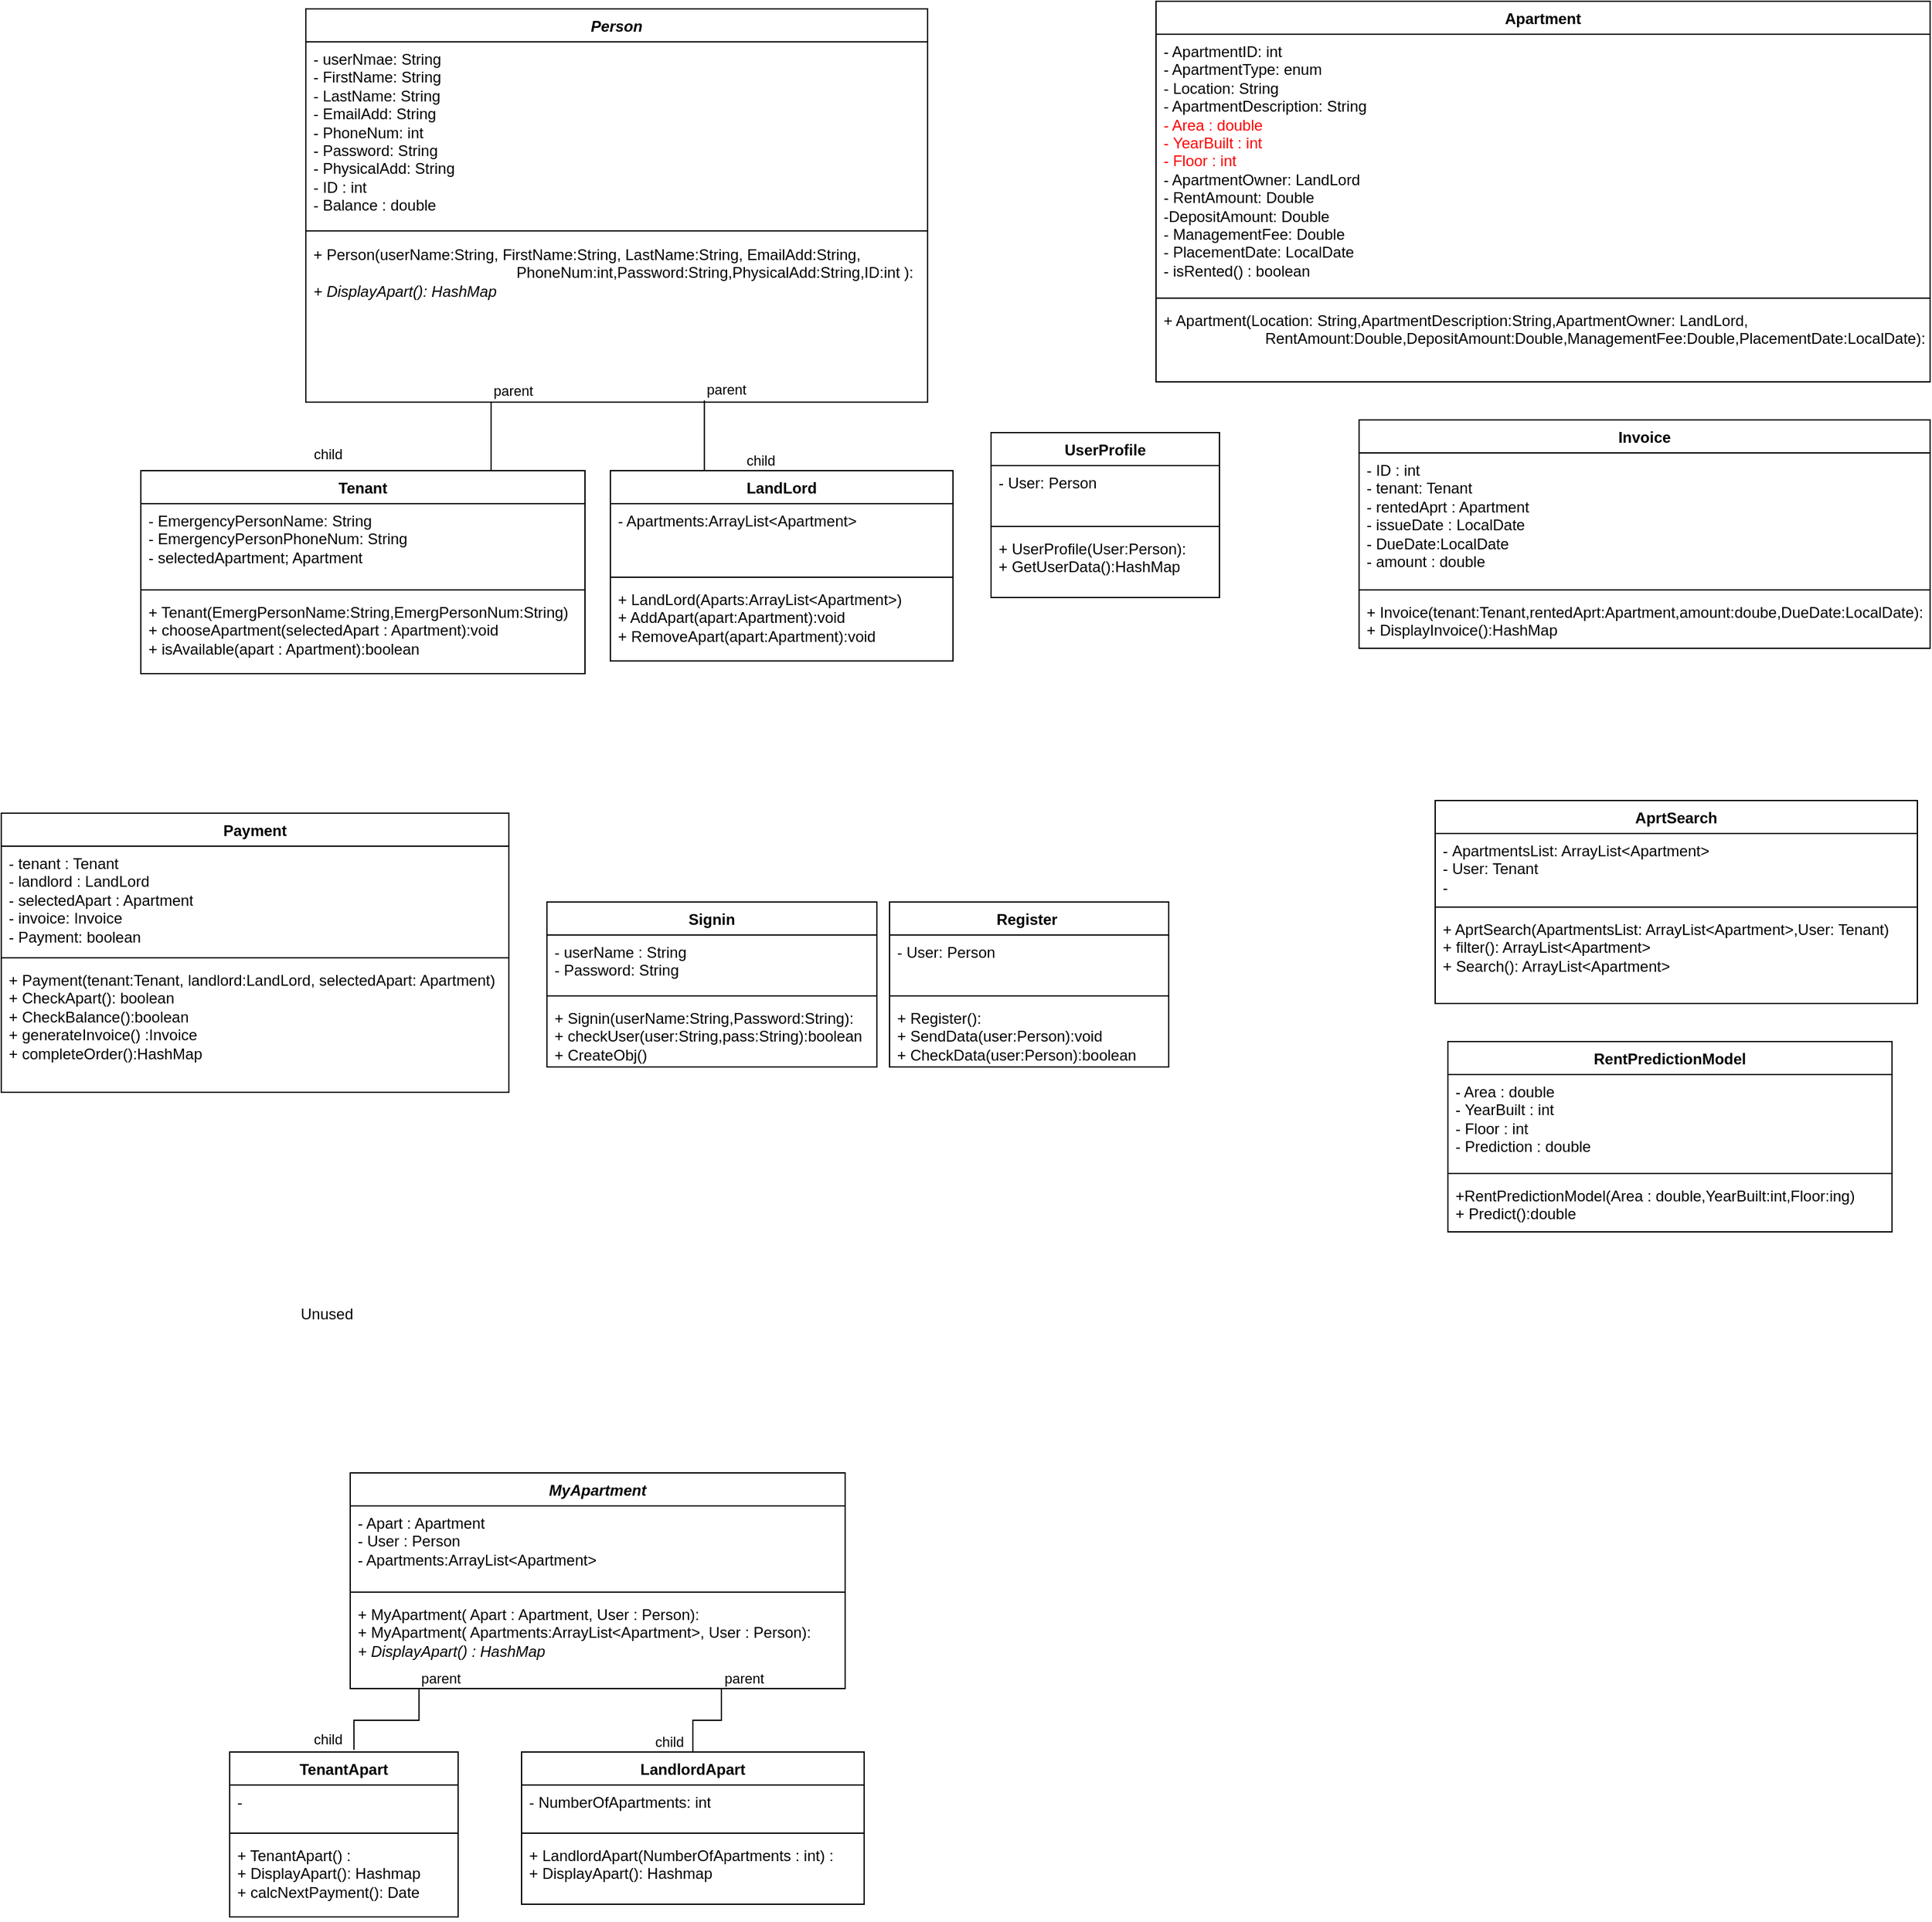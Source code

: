 <mxfile>
    <diagram name="Page-1" id="B1_IAPAxBGIca6lTpFzh">
        <mxGraphModel dx="3122" dy="1290" grid="1" gridSize="10" guides="1" tooltips="1" connect="1" arrows="1" fold="1" page="1" pageScale="1" pageWidth="850" pageHeight="1100" background="none" math="0" shadow="0">
            <root>
                <mxCell id="0"/>
                <mxCell id="1" parent="0"/>
                <mxCell id="C-XYSLuO93MByYAlipzL-1" value="&lt;i&gt;Person&lt;/i&gt;" style="swimlane;fontStyle=1;align=center;verticalAlign=top;childLayout=stackLayout;horizontal=1;startSize=26;horizontalStack=0;resizeParent=1;resizeParentMax=0;resizeLast=0;collapsible=1;marginBottom=0;whiteSpace=wrap;html=1;" parent="1" vertex="1">
                    <mxGeometry x="-530" y="36" width="490" height="310" as="geometry">
                        <mxRectangle x="189" y="70" width="80" height="30" as="alternateBounds"/>
                    </mxGeometry>
                </mxCell>
                <mxCell id="C-XYSLuO93MByYAlipzL-2" value="- userNmae: String&lt;br&gt;- FirstName: String&lt;br&gt;- LastName: String&lt;br&gt;- EmailAdd: String&lt;br&gt;- PhoneNum: int&lt;br&gt;- Password: String&lt;br&gt;- PhysicalAdd: String&lt;br&gt;- ID : int&lt;br&gt;- Balance : double" style="text;strokeColor=none;fillColor=none;align=left;verticalAlign=top;spacingLeft=4;spacingRight=4;overflow=hidden;rotatable=0;points=[[0,0.5],[1,0.5]];portConstraint=eastwest;whiteSpace=wrap;html=1;" parent="C-XYSLuO93MByYAlipzL-1" vertex="1">
                    <mxGeometry y="26" width="490" height="144" as="geometry"/>
                </mxCell>
                <mxCell id="C-XYSLuO93MByYAlipzL-3" value="" style="line;strokeWidth=1;fillColor=none;align=left;verticalAlign=middle;spacingTop=-1;spacingLeft=3;spacingRight=3;rotatable=0;labelPosition=right;points=[];portConstraint=eastwest;strokeColor=inherit;" parent="C-XYSLuO93MByYAlipzL-1" vertex="1">
                    <mxGeometry y="170" width="490" height="10" as="geometry"/>
                </mxCell>
                <mxCell id="C-XYSLuO93MByYAlipzL-4" value="+ Person(userName:String, FirstName:String, LastName:String, EmailAdd:String, &lt;span style=&quot;white-space: pre;&quot;&gt;&#9;&lt;/span&gt;&lt;span style=&quot;white-space: pre;&quot;&gt;&#9;&lt;/span&gt;&lt;span style=&quot;white-space: pre;&quot;&gt;&#9;&lt;/span&gt;&lt;span style=&quot;white-space: pre;&quot;&gt;&#9;&lt;/span&gt;&lt;span style=&quot;white-space: pre;&quot;&gt;&#9;&lt;/span&gt;&lt;span style=&quot;white-space: pre;&quot;&gt;&#9;&lt;/span&gt;PhoneNum:int,Password:String,PhysicalAdd:String,ID:int ):&lt;br&gt;&lt;i&gt;+ DisplayApart(): HashMap&lt;br&gt;&lt;br&gt;&lt;/i&gt;" style="text;strokeColor=none;fillColor=none;align=left;verticalAlign=top;spacingLeft=4;spacingRight=4;overflow=hidden;rotatable=0;points=[[0,0.5],[1,0.5]];portConstraint=eastwest;whiteSpace=wrap;html=1;" parent="C-XYSLuO93MByYAlipzL-1" vertex="1">
                    <mxGeometry y="180" width="490" height="130" as="geometry"/>
                </mxCell>
                <mxCell id="C-XYSLuO93MByYAlipzL-16" value="LandLord" style="swimlane;fontStyle=1;align=center;verticalAlign=top;childLayout=stackLayout;horizontal=1;startSize=26;horizontalStack=0;resizeParent=1;resizeParentMax=0;resizeLast=0;collapsible=1;marginBottom=0;whiteSpace=wrap;html=1;" parent="1" vertex="1">
                    <mxGeometry x="-290" y="400" width="270" height="150" as="geometry"/>
                </mxCell>
                <mxCell id="C-XYSLuO93MByYAlipzL-17" value="- Apartments:ArrayList&amp;lt;Apartment&amp;gt;" style="text;strokeColor=none;fillColor=none;align=left;verticalAlign=top;spacingLeft=4;spacingRight=4;overflow=hidden;rotatable=0;points=[[0,0.5],[1,0.5]];portConstraint=eastwest;whiteSpace=wrap;html=1;" parent="C-XYSLuO93MByYAlipzL-16" vertex="1">
                    <mxGeometry y="26" width="270" height="54" as="geometry"/>
                </mxCell>
                <mxCell id="C-XYSLuO93MByYAlipzL-18" value="" style="line;strokeWidth=1;fillColor=none;align=left;verticalAlign=middle;spacingTop=-1;spacingLeft=3;spacingRight=3;rotatable=0;labelPosition=right;points=[];portConstraint=eastwest;strokeColor=inherit;" parent="C-XYSLuO93MByYAlipzL-16" vertex="1">
                    <mxGeometry y="80" width="270" height="8" as="geometry"/>
                </mxCell>
                <mxCell id="C-XYSLuO93MByYAlipzL-19" value="+&amp;nbsp;LandLord(Aparts:ArrayList&amp;lt;Apartment&amp;gt;)&lt;br&gt;+ AddApart(apart:Apartment):void&lt;br&gt;+ RemoveApart(apart:Apartment):void" style="text;strokeColor=none;fillColor=none;align=left;verticalAlign=top;spacingLeft=4;spacingRight=4;overflow=hidden;rotatable=0;points=[[0,0.5],[1,0.5]];portConstraint=eastwest;whiteSpace=wrap;html=1;" parent="C-XYSLuO93MByYAlipzL-16" vertex="1">
                    <mxGeometry y="88" width="270" height="62" as="geometry"/>
                </mxCell>
                <mxCell id="C-XYSLuO93MByYAlipzL-20" value="Apartment" style="swimlane;fontStyle=1;align=center;verticalAlign=top;childLayout=stackLayout;horizontal=1;startSize=26;horizontalStack=0;resizeParent=1;resizeParentMax=0;resizeLast=0;collapsible=1;marginBottom=0;whiteSpace=wrap;html=1;rotation=0;" parent="1" vertex="1">
                    <mxGeometry x="140" y="30" width="610" height="300" as="geometry">
                        <mxRectangle x="1040" y="96" width="100" height="30" as="alternateBounds"/>
                    </mxGeometry>
                </mxCell>
                <mxCell id="C-XYSLuO93MByYAlipzL-21" value="- ApartmentID: int&lt;br&gt;- ApartmentType: enum&lt;br&gt;- Location: String&lt;br&gt;- ApartmentDescription: String&lt;br&gt;&lt;font color=&quot;#ff0000&quot;&gt;- Area : double&lt;br&gt;-&amp;nbsp;YearBuilt : int&lt;br&gt;- Floor : int&lt;br&gt;&lt;/font&gt;- ApartmentOwner: LandLord&lt;br&gt;- RentAmount: Double&lt;br&gt;-DepositAmount: Double&lt;br&gt;- ManagementFee: Double&lt;br&gt;- PlacementDate: LocalDate&lt;br&gt;- isRented() : boolean" style="text;strokeColor=none;fillColor=none;align=left;verticalAlign=top;spacingLeft=4;spacingRight=4;overflow=hidden;rotatable=0;points=[[0,0.5],[1,0.5]];portConstraint=eastwest;whiteSpace=wrap;html=1;rotation=0;" parent="C-XYSLuO93MByYAlipzL-20" vertex="1">
                    <mxGeometry y="26" width="610" height="204" as="geometry"/>
                </mxCell>
                <mxCell id="C-XYSLuO93MByYAlipzL-22" value="" style="line;strokeWidth=1;fillColor=none;align=left;verticalAlign=middle;spacingTop=-1;spacingLeft=3;spacingRight=3;rotatable=0;labelPosition=right;points=[];portConstraint=eastwest;strokeColor=inherit;rotation=0;" parent="C-XYSLuO93MByYAlipzL-20" vertex="1">
                    <mxGeometry y="230" width="610" height="8" as="geometry"/>
                </mxCell>
                <mxCell id="C-XYSLuO93MByYAlipzL-23" value="+ Apartment(Location: String,ApartmentDescription:String,ApartmentOwner: LandLord,&lt;br&gt;&lt;span style=&quot;white-space: pre;&quot;&gt;&#9;&lt;/span&gt;&lt;span style=&quot;white-space: pre;&quot;&gt;&#9;&lt;/span&gt;&lt;span style=&quot;white-space: pre;&quot;&gt;&#9;&lt;/span&gt;RentAmount:Double,DepositAmount:Double,ManagementFee:Double,PlacementDate:LocalDate&lt;span style=&quot;background-color: initial;&quot;&gt;):&lt;br&gt;&lt;br&gt;&lt;/span&gt;" style="text;strokeColor=none;fillColor=none;align=left;verticalAlign=top;spacingLeft=4;spacingRight=4;overflow=hidden;rotatable=0;points=[[0,0.5],[1,0.5]];portConstraint=eastwest;whiteSpace=wrap;html=1;rotation=0;" parent="C-XYSLuO93MByYAlipzL-20" vertex="1">
                    <mxGeometry y="238" width="610" height="62" as="geometry"/>
                </mxCell>
                <mxCell id="C-XYSLuO93MByYAlipzL-24" value="Tenant" style="swimlane;fontStyle=1;align=center;verticalAlign=top;childLayout=stackLayout;horizontal=1;startSize=26;horizontalStack=0;resizeParent=1;resizeParentMax=0;resizeLast=0;collapsible=1;marginBottom=0;whiteSpace=wrap;html=1;" parent="1" vertex="1">
                    <mxGeometry x="-660" y="400" width="350" height="160" as="geometry"/>
                </mxCell>
                <mxCell id="C-XYSLuO93MByYAlipzL-25" value="- EmergencyPersonName: String&lt;br&gt;- EmergencyPersonPhoneNum: String&lt;br&gt;- selectedApartment; Apartment&amp;nbsp;" style="text;strokeColor=none;fillColor=none;align=left;verticalAlign=top;spacingLeft=4;spacingRight=4;overflow=hidden;rotatable=0;points=[[0,0.5],[1,0.5]];portConstraint=eastwest;whiteSpace=wrap;html=1;" parent="C-XYSLuO93MByYAlipzL-24" vertex="1">
                    <mxGeometry y="26" width="350" height="64" as="geometry"/>
                </mxCell>
                <mxCell id="C-XYSLuO93MByYAlipzL-26" value="" style="line;strokeWidth=1;fillColor=none;align=left;verticalAlign=middle;spacingTop=-1;spacingLeft=3;spacingRight=3;rotatable=0;labelPosition=right;points=[];portConstraint=eastwest;strokeColor=inherit;" parent="C-XYSLuO93MByYAlipzL-24" vertex="1">
                    <mxGeometry y="90" width="350" height="8" as="geometry"/>
                </mxCell>
                <mxCell id="C-XYSLuO93MByYAlipzL-27" value="+ Tenant(EmergPersonName:String,EmergPersonNum:String)&lt;br&gt;+&amp;nbsp;chooseApartment(selectedApart : Apartment):void&lt;br&gt;+ isAvailable(apart : Apartment):boolean&lt;br&gt;" style="text;strokeColor=none;fillColor=none;align=left;verticalAlign=top;spacingLeft=4;spacingRight=4;overflow=hidden;rotatable=0;points=[[0,0.5],[1,0.5]];portConstraint=eastwest;whiteSpace=wrap;html=1;" parent="C-XYSLuO93MByYAlipzL-24" vertex="1">
                    <mxGeometry y="98" width="350" height="62" as="geometry"/>
                </mxCell>
                <mxCell id="C-XYSLuO93MByYAlipzL-31" value="" style="endArrow=none;html=1;edgeStyle=orthogonalEdgeStyle;rounded=0;exitX=0.298;exitY=0.999;exitDx=0;exitDy=0;exitPerimeter=0;entryX=0.465;entryY=-0.002;entryDx=0;entryDy=0;entryPerimeter=0;" parent="1" source="C-XYSLuO93MByYAlipzL-4" target="C-XYSLuO93MByYAlipzL-24" edge="1">
                    <mxGeometry relative="1" as="geometry">
                        <mxPoint x="230" y="400" as="sourcePoint"/>
                        <mxPoint x="-529" y="415" as="targetPoint"/>
                        <Array as="points">
                            <mxPoint x="-384" y="400"/>
                            <mxPoint x="-497" y="400"/>
                        </Array>
                    </mxGeometry>
                </mxCell>
                <mxCell id="C-XYSLuO93MByYAlipzL-32" value="parent" style="edgeLabel;resizable=0;html=1;align=left;verticalAlign=bottom;" parent="C-XYSLuO93MByYAlipzL-31" connectable="0" vertex="1">
                    <mxGeometry x="-1" relative="1" as="geometry"/>
                </mxCell>
                <mxCell id="C-XYSLuO93MByYAlipzL-33" value="child" style="edgeLabel;resizable=0;html=1;align=right;verticalAlign=bottom;" parent="C-XYSLuO93MByYAlipzL-31" connectable="0" vertex="1">
                    <mxGeometry x="1" relative="1" as="geometry">
                        <mxPoint x="-3" y="-4" as="offset"/>
                    </mxGeometry>
                </mxCell>
                <mxCell id="C-XYSLuO93MByYAlipzL-35" value="Invoice" style="swimlane;fontStyle=1;align=center;verticalAlign=top;childLayout=stackLayout;horizontal=1;startSize=26;horizontalStack=0;resizeParent=1;resizeParentMax=0;resizeLast=0;collapsible=1;marginBottom=0;whiteSpace=wrap;html=1;" parent="1" vertex="1">
                    <mxGeometry x="300" y="360" width="450" height="180" as="geometry"/>
                </mxCell>
                <mxCell id="C-XYSLuO93MByYAlipzL-36" value="- ID : int&lt;br&gt;- tenant: Tenant&lt;br&gt;- rentedAprt : Apartment&lt;br&gt;- issueDate : LocalDate&lt;br&gt;- DueDate:LocalDate&lt;br&gt;- amount : double" style="text;strokeColor=none;fillColor=none;align=left;verticalAlign=top;spacingLeft=4;spacingRight=4;overflow=hidden;rotatable=0;points=[[0,0.5],[1,0.5]];portConstraint=eastwest;whiteSpace=wrap;html=1;" parent="C-XYSLuO93MByYAlipzL-35" vertex="1">
                    <mxGeometry y="26" width="450" height="104" as="geometry"/>
                </mxCell>
                <mxCell id="C-XYSLuO93MByYAlipzL-37" value="" style="line;strokeWidth=1;fillColor=none;align=left;verticalAlign=middle;spacingTop=-1;spacingLeft=3;spacingRight=3;rotatable=0;labelPosition=right;points=[];portConstraint=eastwest;strokeColor=inherit;" parent="C-XYSLuO93MByYAlipzL-35" vertex="1">
                    <mxGeometry y="130" width="450" height="8" as="geometry"/>
                </mxCell>
                <mxCell id="C-XYSLuO93MByYAlipzL-38" value="+ Invoice(tenant:Tenant,rentedAprt:Apartment,amount:doube,DueDate:LocalDate):&lt;br&gt;+ DisplayInvoice():HashMap" style="text;strokeColor=none;fillColor=none;align=left;verticalAlign=top;spacingLeft=4;spacingRight=4;overflow=hidden;rotatable=0;points=[[0,0.5],[1,0.5]];portConstraint=eastwest;whiteSpace=wrap;html=1;" parent="C-XYSLuO93MByYAlipzL-35" vertex="1">
                    <mxGeometry y="138" width="450" height="42" as="geometry"/>
                </mxCell>
                <mxCell id="C-XYSLuO93MByYAlipzL-39" value="" style="endArrow=none;html=1;edgeStyle=orthogonalEdgeStyle;rounded=0;exitX=0.641;exitY=0.989;exitDx=0;exitDy=0;exitPerimeter=0;entryX=0.5;entryY=0;entryDx=0;entryDy=0;" parent="1" source="C-XYSLuO93MByYAlipzL-4" target="C-XYSLuO93MByYAlipzL-16" edge="1">
                    <mxGeometry relative="1" as="geometry">
                        <mxPoint x="290" y="410" as="sourcePoint"/>
                        <mxPoint x="450" y="410" as="targetPoint"/>
                        <Array as="points">
                            <mxPoint x="-216" y="400"/>
                            <mxPoint x="-155" y="400"/>
                        </Array>
                    </mxGeometry>
                </mxCell>
                <mxCell id="C-XYSLuO93MByYAlipzL-40" value="parent" style="edgeLabel;resizable=0;html=1;align=left;verticalAlign=bottom;" parent="C-XYSLuO93MByYAlipzL-39" connectable="0" vertex="1">
                    <mxGeometry x="-1" relative="1" as="geometry"/>
                </mxCell>
                <mxCell id="C-XYSLuO93MByYAlipzL-41" value="child" style="edgeLabel;resizable=0;html=1;align=right;verticalAlign=bottom;" parent="C-XYSLuO93MByYAlipzL-39" connectable="0" vertex="1">
                    <mxGeometry x="1" relative="1" as="geometry">
                        <mxPoint x="-5" as="offset"/>
                    </mxGeometry>
                </mxCell>
                <mxCell id="YN-KSojl_4YQoFbGw-eZ-3" value="AprtSearch" style="swimlane;fontStyle=1;align=center;verticalAlign=top;childLayout=stackLayout;horizontal=1;startSize=26;horizontalStack=0;resizeParent=1;resizeParentMax=0;resizeLast=0;collapsible=1;marginBottom=0;whiteSpace=wrap;html=1;" parent="1" vertex="1">
                    <mxGeometry x="360" y="660" width="380" height="160" as="geometry"/>
                </mxCell>
                <mxCell id="YN-KSojl_4YQoFbGw-eZ-4" value="-&amp;nbsp;ApartmentsList: ArrayList&amp;lt;Apartment&amp;gt;&lt;br&gt;- User: Tenant&lt;br&gt;-&amp;nbsp;&amp;nbsp;" style="text;strokeColor=none;fillColor=none;align=left;verticalAlign=top;spacingLeft=4;spacingRight=4;overflow=hidden;rotatable=0;points=[[0,0.5],[1,0.5]];portConstraint=eastwest;whiteSpace=wrap;html=1;" parent="YN-KSojl_4YQoFbGw-eZ-3" vertex="1">
                    <mxGeometry y="26" width="380" height="54" as="geometry"/>
                </mxCell>
                <mxCell id="YN-KSojl_4YQoFbGw-eZ-5" value="" style="line;strokeWidth=1;fillColor=none;align=left;verticalAlign=middle;spacingTop=-1;spacingLeft=3;spacingRight=3;rotatable=0;labelPosition=right;points=[];portConstraint=eastwest;strokeColor=inherit;" parent="YN-KSojl_4YQoFbGw-eZ-3" vertex="1">
                    <mxGeometry y="80" width="380" height="8" as="geometry"/>
                </mxCell>
                <mxCell id="YN-KSojl_4YQoFbGw-eZ-6" value="+ AprtSearch(ApartmentsList: ArrayList&amp;lt;Apartment&amp;gt;,User: Tenant)&lt;br&gt;+ filter(): ArrayList&amp;lt;Apartment&amp;gt;&lt;br&gt;+ Search(): ArrayList&amp;lt;Apartment&amp;gt;" style="text;strokeColor=none;fillColor=none;align=left;verticalAlign=top;spacingLeft=4;spacingRight=4;overflow=hidden;rotatable=0;points=[[0,0.5],[1,0.5]];portConstraint=eastwest;whiteSpace=wrap;html=1;" parent="YN-KSojl_4YQoFbGw-eZ-3" vertex="1">
                    <mxGeometry y="88" width="380" height="72" as="geometry"/>
                </mxCell>
                <mxCell id="jCB0G74oVzEJfnIbjDZN-1" value="UserProfile" style="swimlane;fontStyle=1;align=center;verticalAlign=top;childLayout=stackLayout;horizontal=1;startSize=26;horizontalStack=0;resizeParent=1;resizeParentMax=0;resizeLast=0;collapsible=1;marginBottom=0;whiteSpace=wrap;html=1;" parent="1" vertex="1">
                    <mxGeometry x="10" y="370" width="180" height="130" as="geometry"/>
                </mxCell>
                <mxCell id="jCB0G74oVzEJfnIbjDZN-2" value="- User: Person&lt;br&gt;" style="text;strokeColor=none;fillColor=none;align=left;verticalAlign=top;spacingLeft=4;spacingRight=4;overflow=hidden;rotatable=0;points=[[0,0.5],[1,0.5]];portConstraint=eastwest;whiteSpace=wrap;html=1;" parent="jCB0G74oVzEJfnIbjDZN-1" vertex="1">
                    <mxGeometry y="26" width="180" height="44" as="geometry"/>
                </mxCell>
                <mxCell id="jCB0G74oVzEJfnIbjDZN-3" value="" style="line;strokeWidth=1;fillColor=none;align=left;verticalAlign=middle;spacingTop=-1;spacingLeft=3;spacingRight=3;rotatable=0;labelPosition=right;points=[];portConstraint=eastwest;strokeColor=inherit;" parent="jCB0G74oVzEJfnIbjDZN-1" vertex="1">
                    <mxGeometry y="70" width="180" height="8" as="geometry"/>
                </mxCell>
                <mxCell id="jCB0G74oVzEJfnIbjDZN-4" value="+ UserProfile(User:Person):&lt;br&gt;+ GetUserData():HashMap" style="text;strokeColor=none;fillColor=none;align=left;verticalAlign=top;spacingLeft=4;spacingRight=4;overflow=hidden;rotatable=0;points=[[0,0.5],[1,0.5]];portConstraint=eastwest;whiteSpace=wrap;html=1;" parent="jCB0G74oVzEJfnIbjDZN-1" vertex="1">
                    <mxGeometry y="78" width="180" height="52" as="geometry"/>
                </mxCell>
                <mxCell id="jCB0G74oVzEJfnIbjDZN-5" value="&lt;i&gt;MyApartment&lt;/i&gt;" style="swimlane;fontStyle=1;align=center;verticalAlign=top;childLayout=stackLayout;horizontal=1;startSize=26;horizontalStack=0;resizeParent=1;resizeParentMax=0;resizeLast=0;collapsible=1;marginBottom=0;whiteSpace=wrap;html=1;" parent="1" vertex="1">
                    <mxGeometry x="-495" y="1190" width="390" height="170" as="geometry"/>
                </mxCell>
                <mxCell id="jCB0G74oVzEJfnIbjDZN-6" value="- Apart : Apartment&lt;br&gt;- User : Person&lt;br&gt;- Apartments:ArrayList&amp;lt;Apartment&amp;gt;" style="text;strokeColor=none;fillColor=none;align=left;verticalAlign=top;spacingLeft=4;spacingRight=4;overflow=hidden;rotatable=0;points=[[0,0.5],[1,0.5]];portConstraint=eastwest;whiteSpace=wrap;html=1;" parent="jCB0G74oVzEJfnIbjDZN-5" vertex="1">
                    <mxGeometry y="26" width="390" height="64" as="geometry"/>
                </mxCell>
                <mxCell id="jCB0G74oVzEJfnIbjDZN-7" value="" style="line;strokeWidth=1;fillColor=none;align=left;verticalAlign=middle;spacingTop=-1;spacingLeft=3;spacingRight=3;rotatable=0;labelPosition=right;points=[];portConstraint=eastwest;strokeColor=inherit;" parent="jCB0G74oVzEJfnIbjDZN-5" vertex="1">
                    <mxGeometry y="90" width="390" height="8" as="geometry"/>
                </mxCell>
                <mxCell id="jCB0G74oVzEJfnIbjDZN-8" value="+ MyApartment( Apart : Apartment, User : Person):&lt;br&gt;+ MyApartment( Apartments:ArrayList&amp;lt;Apartment&amp;gt;, User : Person):&lt;br&gt;&lt;i&gt;+ DisplayApart() : HashMap&lt;/i&gt;" style="text;strokeColor=none;fillColor=none;align=left;verticalAlign=top;spacingLeft=4;spacingRight=4;overflow=hidden;rotatable=0;points=[[0,0.5],[1,0.5]];portConstraint=eastwest;whiteSpace=wrap;html=1;" parent="jCB0G74oVzEJfnIbjDZN-5" vertex="1">
                    <mxGeometry y="98" width="390" height="72" as="geometry"/>
                </mxCell>
                <mxCell id="jCB0G74oVzEJfnIbjDZN-9" value="TenantApart" style="swimlane;fontStyle=1;align=center;verticalAlign=top;childLayout=stackLayout;horizontal=1;startSize=26;horizontalStack=0;resizeParent=1;resizeParentMax=0;resizeLast=0;collapsible=1;marginBottom=0;whiteSpace=wrap;html=1;" parent="1" vertex="1">
                    <mxGeometry x="-590" y="1410" width="180" height="130" as="geometry"/>
                </mxCell>
                <mxCell id="jCB0G74oVzEJfnIbjDZN-10" value="-" style="text;strokeColor=none;fillColor=none;align=left;verticalAlign=top;spacingLeft=4;spacingRight=4;overflow=hidden;rotatable=0;points=[[0,0.5],[1,0.5]];portConstraint=eastwest;whiteSpace=wrap;html=1;" parent="jCB0G74oVzEJfnIbjDZN-9" vertex="1">
                    <mxGeometry y="26" width="180" height="34" as="geometry"/>
                </mxCell>
                <mxCell id="jCB0G74oVzEJfnIbjDZN-11" value="" style="line;strokeWidth=1;fillColor=none;align=left;verticalAlign=middle;spacingTop=-1;spacingLeft=3;spacingRight=3;rotatable=0;labelPosition=right;points=[];portConstraint=eastwest;strokeColor=inherit;" parent="jCB0G74oVzEJfnIbjDZN-9" vertex="1">
                    <mxGeometry y="60" width="180" height="8" as="geometry"/>
                </mxCell>
                <mxCell id="jCB0G74oVzEJfnIbjDZN-12" value="+ TenantApart() :&amp;nbsp;&lt;br&gt;+ DisplayApart(): Hashmap&lt;br&gt;+ calcNextPayment(): Date&amp;nbsp;" style="text;strokeColor=none;fillColor=none;align=left;verticalAlign=top;spacingLeft=4;spacingRight=4;overflow=hidden;rotatable=0;points=[[0,0.5],[1,0.5]];portConstraint=eastwest;whiteSpace=wrap;html=1;" parent="jCB0G74oVzEJfnIbjDZN-9" vertex="1">
                    <mxGeometry y="68" width="180" height="62" as="geometry"/>
                </mxCell>
                <mxCell id="jCB0G74oVzEJfnIbjDZN-13" value="LandlordApart" style="swimlane;fontStyle=1;align=center;verticalAlign=top;childLayout=stackLayout;horizontal=1;startSize=26;horizontalStack=0;resizeParent=1;resizeParentMax=0;resizeLast=0;collapsible=1;marginBottom=0;whiteSpace=wrap;html=1;" parent="1" vertex="1">
                    <mxGeometry x="-360" y="1410" width="270" height="120" as="geometry"/>
                </mxCell>
                <mxCell id="jCB0G74oVzEJfnIbjDZN-14" value="- NumberOfApartments: int" style="text;strokeColor=none;fillColor=none;align=left;verticalAlign=top;spacingLeft=4;spacingRight=4;overflow=hidden;rotatable=0;points=[[0,0.5],[1,0.5]];portConstraint=eastwest;whiteSpace=wrap;html=1;" parent="jCB0G74oVzEJfnIbjDZN-13" vertex="1">
                    <mxGeometry y="26" width="270" height="34" as="geometry"/>
                </mxCell>
                <mxCell id="jCB0G74oVzEJfnIbjDZN-15" value="" style="line;strokeWidth=1;fillColor=none;align=left;verticalAlign=middle;spacingTop=-1;spacingLeft=3;spacingRight=3;rotatable=0;labelPosition=right;points=[];portConstraint=eastwest;strokeColor=inherit;" parent="jCB0G74oVzEJfnIbjDZN-13" vertex="1">
                    <mxGeometry y="60" width="270" height="8" as="geometry"/>
                </mxCell>
                <mxCell id="jCB0G74oVzEJfnIbjDZN-16" value="+ LandlordApart(NumberOfApartments : int) :&amp;nbsp;&lt;br&gt;+ DisplayApart(): Hashmap" style="text;strokeColor=none;fillColor=none;align=left;verticalAlign=top;spacingLeft=4;spacingRight=4;overflow=hidden;rotatable=0;points=[[0,0.5],[1,0.5]];portConstraint=eastwest;whiteSpace=wrap;html=1;" parent="jCB0G74oVzEJfnIbjDZN-13" vertex="1">
                    <mxGeometry y="68" width="270" height="52" as="geometry"/>
                </mxCell>
                <mxCell id="jCB0G74oVzEJfnIbjDZN-20" value="" style="endArrow=none;html=1;edgeStyle=orthogonalEdgeStyle;rounded=0;entryX=0.544;entryY=-0.013;entryDx=0;entryDy=0;entryPerimeter=0;exitX=0.139;exitY=1;exitDx=0;exitDy=0;exitPerimeter=0;" parent="1" source="jCB0G74oVzEJfnIbjDZN-8" target="jCB0G74oVzEJfnIbjDZN-9" edge="1">
                    <mxGeometry relative="1" as="geometry">
                        <mxPoint x="-520" y="1360" as="sourcePoint"/>
                        <mxPoint x="-360" y="1360" as="targetPoint"/>
                    </mxGeometry>
                </mxCell>
                <mxCell id="jCB0G74oVzEJfnIbjDZN-21" value="parent" style="edgeLabel;resizable=0;html=1;align=left;verticalAlign=bottom;" parent="jCB0G74oVzEJfnIbjDZN-20" connectable="0" vertex="1">
                    <mxGeometry x="-1" relative="1" as="geometry"/>
                </mxCell>
                <mxCell id="jCB0G74oVzEJfnIbjDZN-22" value="child" style="edgeLabel;resizable=0;html=1;align=right;verticalAlign=bottom;" parent="jCB0G74oVzEJfnIbjDZN-20" connectable="0" vertex="1">
                    <mxGeometry x="1" relative="1" as="geometry">
                        <mxPoint x="-8" as="offset"/>
                    </mxGeometry>
                </mxCell>
                <mxCell id="jCB0G74oVzEJfnIbjDZN-23" value="" style="endArrow=none;html=1;edgeStyle=orthogonalEdgeStyle;rounded=0;exitX=0.75;exitY=1;exitDx=0;exitDy=0;entryX=0.5;entryY=0;entryDx=0;entryDy=0;" parent="1" source="jCB0G74oVzEJfnIbjDZN-5" target="jCB0G74oVzEJfnIbjDZN-13" edge="1">
                    <mxGeometry relative="1" as="geometry">
                        <mxPoint x="-300" y="1370" as="sourcePoint"/>
                        <mxPoint x="-300" y="1430" as="targetPoint"/>
                    </mxGeometry>
                </mxCell>
                <mxCell id="jCB0G74oVzEJfnIbjDZN-24" value="parent" style="edgeLabel;resizable=0;html=1;align=left;verticalAlign=bottom;" parent="jCB0G74oVzEJfnIbjDZN-23" connectable="0" vertex="1">
                    <mxGeometry x="-1" relative="1" as="geometry"/>
                </mxCell>
                <mxCell id="jCB0G74oVzEJfnIbjDZN-25" value="child" style="edgeLabel;resizable=0;html=1;align=right;verticalAlign=bottom;" parent="jCB0G74oVzEJfnIbjDZN-23" connectable="0" vertex="1">
                    <mxGeometry x="1" relative="1" as="geometry">
                        <mxPoint x="-7" as="offset"/>
                    </mxGeometry>
                </mxCell>
                <mxCell id="jCB0G74oVzEJfnIbjDZN-33" value="Unused" style="text;strokeColor=none;fillColor=none;align=left;verticalAlign=middle;spacingLeft=4;spacingRight=4;overflow=hidden;points=[[0,0.5],[1,0.5]];portConstraint=eastwest;rotatable=0;whiteSpace=wrap;html=1;" parent="1" vertex="1">
                    <mxGeometry x="-540" y="1050" width="80" height="30" as="geometry"/>
                </mxCell>
                <mxCell id="jCB0G74oVzEJfnIbjDZN-34" value="Payment" style="swimlane;fontStyle=1;align=center;verticalAlign=top;childLayout=stackLayout;horizontal=1;startSize=26;horizontalStack=0;resizeParent=1;resizeParentMax=0;resizeLast=0;collapsible=1;marginBottom=0;whiteSpace=wrap;html=1;" parent="1" vertex="1">
                    <mxGeometry x="-770" y="670" width="400" height="220" as="geometry">
                        <mxRectangle x="-390" y="710" width="90" height="30" as="alternateBounds"/>
                    </mxGeometry>
                </mxCell>
                <mxCell id="jCB0G74oVzEJfnIbjDZN-35" value="- tenant : Tenant&lt;br&gt;- landlord : LandLord&lt;br&gt;- selectedApart : Apartment&lt;br&gt;- invoice: Invoice&lt;br&gt;- Payment: boolean&amp;nbsp;" style="text;strokeColor=none;fillColor=none;align=left;verticalAlign=top;spacingLeft=4;spacingRight=4;overflow=hidden;rotatable=0;points=[[0,0.5],[1,0.5]];portConstraint=eastwest;whiteSpace=wrap;html=1;" parent="jCB0G74oVzEJfnIbjDZN-34" vertex="1">
                    <mxGeometry y="26" width="400" height="84" as="geometry"/>
                </mxCell>
                <mxCell id="jCB0G74oVzEJfnIbjDZN-36" value="" style="line;strokeWidth=1;fillColor=none;align=left;verticalAlign=middle;spacingTop=-1;spacingLeft=3;spacingRight=3;rotatable=0;labelPosition=right;points=[];portConstraint=eastwest;strokeColor=inherit;" parent="jCB0G74oVzEJfnIbjDZN-34" vertex="1">
                    <mxGeometry y="110" width="400" height="8" as="geometry"/>
                </mxCell>
                <mxCell id="jCB0G74oVzEJfnIbjDZN-37" value="+ Payment(tenant:Tenant, landlord:LandLord, selectedApart: Apartment)&lt;br&gt;+ CheckApart(): boolean&lt;br&gt;+ CheckBalance():boolean&lt;br&gt;+ generateInvoice() :Invoice&amp;nbsp;&lt;br&gt;+&amp;nbsp;completeOrder():HashMap&lt;br&gt;" style="text;strokeColor=none;fillColor=none;align=left;verticalAlign=top;spacingLeft=4;spacingRight=4;overflow=hidden;rotatable=0;points=[[0,0.5],[1,0.5]];portConstraint=eastwest;whiteSpace=wrap;html=1;" parent="jCB0G74oVzEJfnIbjDZN-34" vertex="1">
                    <mxGeometry y="118" width="400" height="102" as="geometry"/>
                </mxCell>
                <mxCell id="jCB0G74oVzEJfnIbjDZN-41" value="RentPredictionModel" style="swimlane;fontStyle=1;align=center;verticalAlign=top;childLayout=stackLayout;horizontal=1;startSize=26;horizontalStack=0;resizeParent=1;resizeParentMax=0;resizeLast=0;collapsible=1;marginBottom=0;whiteSpace=wrap;html=1;" parent="1" vertex="1">
                    <mxGeometry x="370" y="850" width="350" height="150" as="geometry"/>
                </mxCell>
                <mxCell id="jCB0G74oVzEJfnIbjDZN-42" value="- Area : double&lt;br style=&quot;&quot;&gt;-&amp;nbsp;YearBuilt : int&lt;br style=&quot;&quot;&gt;- Floor : int&lt;br&gt;- Prediction : double" style="text;strokeColor=none;fillColor=none;align=left;verticalAlign=top;spacingLeft=4;spacingRight=4;overflow=hidden;rotatable=0;points=[[0,0.5],[1,0.5]];portConstraint=eastwest;whiteSpace=wrap;html=1;" parent="jCB0G74oVzEJfnIbjDZN-41" vertex="1">
                    <mxGeometry y="26" width="350" height="74" as="geometry"/>
                </mxCell>
                <mxCell id="jCB0G74oVzEJfnIbjDZN-43" value="" style="line;strokeWidth=1;fillColor=none;align=left;verticalAlign=middle;spacingTop=-1;spacingLeft=3;spacingRight=3;rotatable=0;labelPosition=right;points=[];portConstraint=eastwest;strokeColor=inherit;" parent="jCB0G74oVzEJfnIbjDZN-41" vertex="1">
                    <mxGeometry y="100" width="350" height="8" as="geometry"/>
                </mxCell>
                <mxCell id="jCB0G74oVzEJfnIbjDZN-44" value="+RentPredictionModel(Area : double,YearBuilt:int,Floor:ing)&lt;br&gt;+ Predict():double&lt;br&gt;" style="text;strokeColor=none;fillColor=none;align=left;verticalAlign=top;spacingLeft=4;spacingRight=4;overflow=hidden;rotatable=0;points=[[0,0.5],[1,0.5]];portConstraint=eastwest;whiteSpace=wrap;html=1;" parent="jCB0G74oVzEJfnIbjDZN-41" vertex="1">
                    <mxGeometry y="108" width="350" height="42" as="geometry"/>
                </mxCell>
                <mxCell id="jCB0G74oVzEJfnIbjDZN-46" value="Signin" style="swimlane;fontStyle=1;align=center;verticalAlign=top;childLayout=stackLayout;horizontal=1;startSize=26;horizontalStack=0;resizeParent=1;resizeParentMax=0;resizeLast=0;collapsible=1;marginBottom=0;whiteSpace=wrap;html=1;" parent="1" vertex="1">
                    <mxGeometry x="-340" y="740" width="260" height="130" as="geometry"/>
                </mxCell>
                <mxCell id="jCB0G74oVzEJfnIbjDZN-47" value="- userName : String&lt;br&gt;- Password: String" style="text;strokeColor=none;fillColor=none;align=left;verticalAlign=top;spacingLeft=4;spacingRight=4;overflow=hidden;rotatable=0;points=[[0,0.5],[1,0.5]];portConstraint=eastwest;whiteSpace=wrap;html=1;" parent="jCB0G74oVzEJfnIbjDZN-46" vertex="1">
                    <mxGeometry y="26" width="260" height="44" as="geometry"/>
                </mxCell>
                <mxCell id="jCB0G74oVzEJfnIbjDZN-48" value="" style="line;strokeWidth=1;fillColor=none;align=left;verticalAlign=middle;spacingTop=-1;spacingLeft=3;spacingRight=3;rotatable=0;labelPosition=right;points=[];portConstraint=eastwest;strokeColor=inherit;" parent="jCB0G74oVzEJfnIbjDZN-46" vertex="1">
                    <mxGeometry y="70" width="260" height="8" as="geometry"/>
                </mxCell>
                <mxCell id="jCB0G74oVzEJfnIbjDZN-49" value="+ Signin(userName:String,Password:String):&lt;br&gt;+ checkUser(user:String,pass:String):boolean&lt;br&gt;+ CreateObj()&amp;nbsp;" style="text;strokeColor=none;fillColor=none;align=left;verticalAlign=top;spacingLeft=4;spacingRight=4;overflow=hidden;rotatable=0;points=[[0,0.5],[1,0.5]];portConstraint=eastwest;whiteSpace=wrap;html=1;" parent="jCB0G74oVzEJfnIbjDZN-46" vertex="1">
                    <mxGeometry y="78" width="260" height="52" as="geometry"/>
                </mxCell>
                <mxCell id="jCB0G74oVzEJfnIbjDZN-50" value="Register&amp;nbsp;" style="swimlane;fontStyle=1;align=center;verticalAlign=top;childLayout=stackLayout;horizontal=1;startSize=26;horizontalStack=0;resizeParent=1;resizeParentMax=0;resizeLast=0;collapsible=1;marginBottom=0;whiteSpace=wrap;html=1;" parent="1" vertex="1">
                    <mxGeometry x="-70" y="740" width="220" height="130" as="geometry"/>
                </mxCell>
                <mxCell id="jCB0G74oVzEJfnIbjDZN-51" value="- User: Person&lt;br&gt;" style="text;strokeColor=none;fillColor=none;align=left;verticalAlign=top;spacingLeft=4;spacingRight=4;overflow=hidden;rotatable=0;points=[[0,0.5],[1,0.5]];portConstraint=eastwest;whiteSpace=wrap;html=1;" parent="jCB0G74oVzEJfnIbjDZN-50" vertex="1">
                    <mxGeometry y="26" width="220" height="44" as="geometry"/>
                </mxCell>
                <mxCell id="jCB0G74oVzEJfnIbjDZN-52" value="" style="line;strokeWidth=1;fillColor=none;align=left;verticalAlign=middle;spacingTop=-1;spacingLeft=3;spacingRight=3;rotatable=0;labelPosition=right;points=[];portConstraint=eastwest;strokeColor=inherit;" parent="jCB0G74oVzEJfnIbjDZN-50" vertex="1">
                    <mxGeometry y="70" width="220" height="8" as="geometry"/>
                </mxCell>
                <mxCell id="jCB0G74oVzEJfnIbjDZN-53" value="+ Register():&lt;br&gt;+ SendData(user:Person):void&lt;br&gt;+ CheckData(user:Person):boolean" style="text;strokeColor=none;fillColor=none;align=left;verticalAlign=top;spacingLeft=4;spacingRight=4;overflow=hidden;rotatable=0;points=[[0,0.5],[1,0.5]];portConstraint=eastwest;whiteSpace=wrap;html=1;" parent="jCB0G74oVzEJfnIbjDZN-50" vertex="1">
                    <mxGeometry y="78" width="220" height="52" as="geometry"/>
                </mxCell>
            </root>
        </mxGraphModel>
    </diagram>
</mxfile>